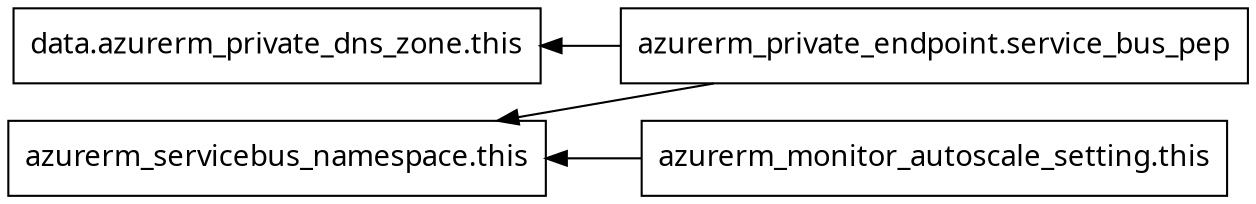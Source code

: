 digraph G {
  rankdir = "RL";
  node [shape = rect, fontname = "sans-serif"];
  "data.azurerm_private_dns_zone.this" [label="data.azurerm_private_dns_zone.this"];
  "azurerm_monitor_autoscale_setting.this" [label="azurerm_monitor_autoscale_setting.this"];
  "azurerm_private_endpoint.service_bus_pep" [label="azurerm_private_endpoint.service_bus_pep"];
  "azurerm_servicebus_namespace.this" [label="azurerm_servicebus_namespace.this"];
  "azurerm_monitor_autoscale_setting.this" -> "azurerm_servicebus_namespace.this";
  "azurerm_private_endpoint.service_bus_pep" -> "data.azurerm_private_dns_zone.this";
  "azurerm_private_endpoint.service_bus_pep" -> "azurerm_servicebus_namespace.this";
}
